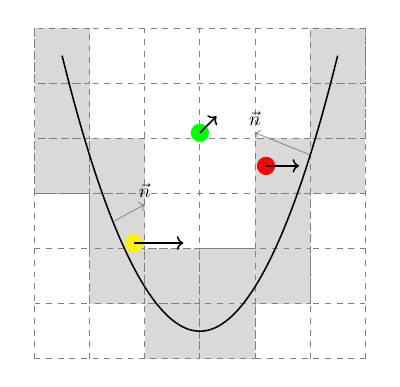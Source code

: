
\scalebox{0.7}{
\begin{tikzpicture}
\draw[step=1cm,gray,dashed] (-3,0) grid (3,6);
\draw[step=1cm,gray,dashed,fill=gray!30] (-3,3) rectangle (-2,4); 
\draw[step=1cm,gray,dashed,fill=gray!30] (-2,1) rectangle (-1,2); 
\draw[step=1cm,gray,dashed,fill=gray!30] (-2,2) rectangle (-1,3); 
\draw[step=1cm,gray,dashed,fill=gray!30] (-2,3) rectangle (-1,4);
\draw[step=1cm,gray,dashed,fill=gray!30] (-1,1) rectangle (0,2);
\draw[step=1cm,gray,dashed,fill=gray!30] (-1,0) rectangle (0,1);
\draw[step=1cm,gray,dashed,fill=gray!30] (0,0) rectangle (1,1);
\draw[step=1cm,gray,dashed,fill=gray!30] (0,1) rectangle (1,2);
\draw[step=1cm,gray,dashed,fill=gray!30] (1,1) rectangle (2,2);
\draw[step=1cm,gray,dashed,fill=gray!30] (1,2) rectangle (2,3); 
\draw[step=1cm,gray,dashed,fill=gray!30] (1,3) rectangle (2,4);
\draw[step=1cm,gray,dashed,fill=gray!30] (2,3) rectangle (3,4);
\draw[step=1cm,gray,dashed,fill=gray!30] (-3,4) rectangle (-2,5);
\draw[step=1cm,gray,dashed,fill=gray!30] (-3,5) rectangle (-2,6);
\draw[step=1cm,gray,dashed,fill=gray!30] (2,4) rectangle (3,5);
\draw[step=1cm,gray,dashed,fill=gray!30] (2,5) rectangle (3,6);   
\draw[black, thick] (0.,0.5) parabola  ( 2.5,5.5); 
\draw[black, thick] (0.,0.5) parabola  ( -2.5,5.5);
\draw [->,gray] (-1.55,2.5) -- (-1,2.8);
\node[above] (n) at (-1,2.8) {$\vec{n}$};
\draw [<-,gray] (1.0,4.1) -- (2,3.7);
\node[above] (n) at (1,4.1) {$\vec{n}$};
%\tikz[label distance=4mm]
\draw (-1.2,2.1) node[circle,fill=yellow]{};
\draw [->,thick] (-1.2,2.1) -- (-0.3,2.1);
\draw (0,4.1) node[circle,fill=green]{};
\draw [->,thick] (0,4.1) -- (0.3,4.4);
\draw (1.2,3.5) node[circle,fill=red]{};
\draw [<-,thick] (1.8,3.5) -- (1.2,3.5);
\end{tikzpicture}
}